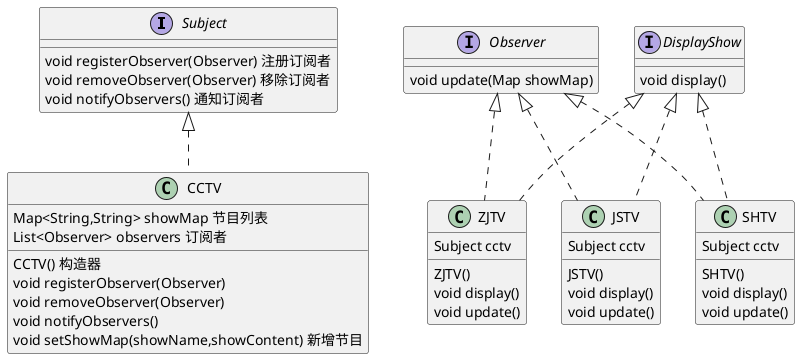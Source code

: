 @startuml
interface Subject{
    void registerObserver(Observer) 注册订阅者
    void removeObserver(Observer) 移除订阅者
    void notifyObservers() 通知订阅者
}

interface Observer{
    void update(Map showMap)
}

interface DisplayShow{
    void display()
}

class CCTV implements Subject{
    Map<String,String> showMap 节目列表
    List<Observer> observers 订阅者
    CCTV() 构造器
    void registerObserver(Observer)
    void removeObserver(Observer)
    void notifyObservers()
    void setShowMap(showName,showContent) 新增节目
}

class ZJTV implements Observer,DisplayShow{
    Subject cctv
        ZJTV()
        void display()
        void update()
}

class JSTV implements Observer,DisplayShow{
    Subject cctv
    JSTV()
    void display()
    void update()
}

class SHTV implements Observer,DisplayShow{
    Subject cctv
    SHTV()
    void display()
    void update()
}
@enduml

